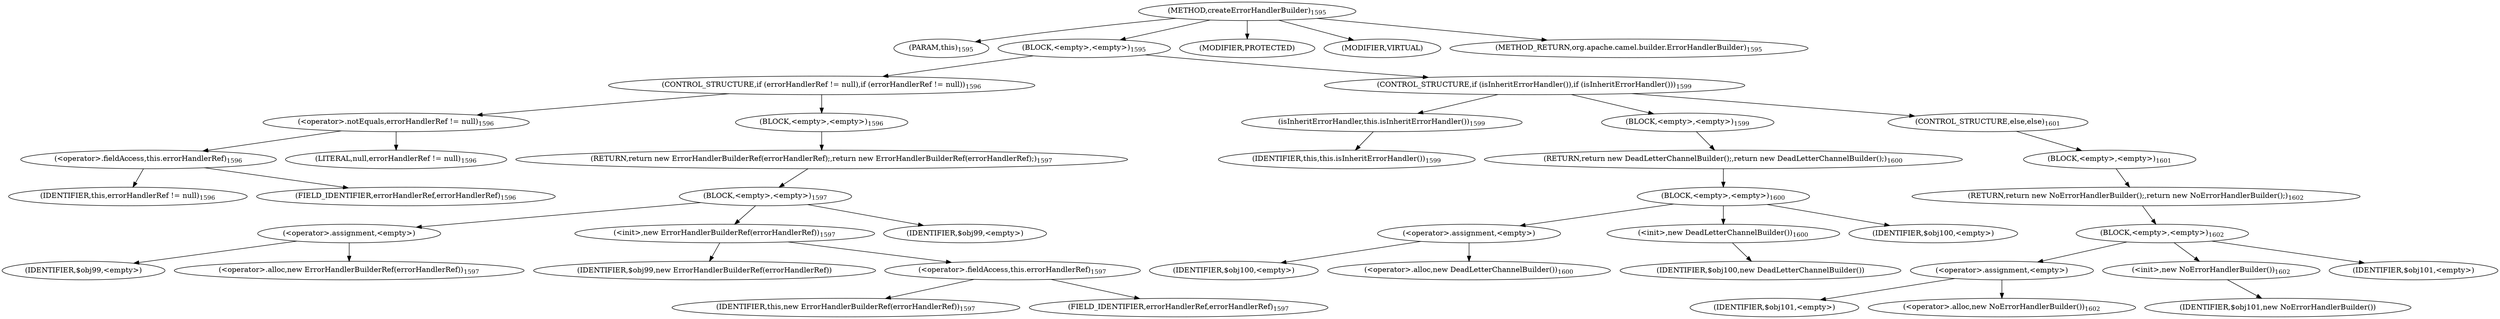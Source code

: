 digraph "createErrorHandlerBuilder" {  
"3041" [label = <(METHOD,createErrorHandlerBuilder)<SUB>1595</SUB>> ]
"436" [label = <(PARAM,this)<SUB>1595</SUB>> ]
"3042" [label = <(BLOCK,&lt;empty&gt;,&lt;empty&gt;)<SUB>1595</SUB>> ]
"3043" [label = <(CONTROL_STRUCTURE,if (errorHandlerRef != null),if (errorHandlerRef != null))<SUB>1596</SUB>> ]
"3044" [label = <(&lt;operator&gt;.notEquals,errorHandlerRef != null)<SUB>1596</SUB>> ]
"3045" [label = <(&lt;operator&gt;.fieldAccess,this.errorHandlerRef)<SUB>1596</SUB>> ]
"3046" [label = <(IDENTIFIER,this,errorHandlerRef != null)<SUB>1596</SUB>> ]
"3047" [label = <(FIELD_IDENTIFIER,errorHandlerRef,errorHandlerRef)<SUB>1596</SUB>> ]
"3048" [label = <(LITERAL,null,errorHandlerRef != null)<SUB>1596</SUB>> ]
"3049" [label = <(BLOCK,&lt;empty&gt;,&lt;empty&gt;)<SUB>1596</SUB>> ]
"3050" [label = <(RETURN,return new ErrorHandlerBuilderRef(errorHandlerRef);,return new ErrorHandlerBuilderRef(errorHandlerRef);)<SUB>1597</SUB>> ]
"3051" [label = <(BLOCK,&lt;empty&gt;,&lt;empty&gt;)<SUB>1597</SUB>> ]
"3052" [label = <(&lt;operator&gt;.assignment,&lt;empty&gt;)> ]
"3053" [label = <(IDENTIFIER,$obj99,&lt;empty&gt;)> ]
"3054" [label = <(&lt;operator&gt;.alloc,new ErrorHandlerBuilderRef(errorHandlerRef))<SUB>1597</SUB>> ]
"3055" [label = <(&lt;init&gt;,new ErrorHandlerBuilderRef(errorHandlerRef))<SUB>1597</SUB>> ]
"3056" [label = <(IDENTIFIER,$obj99,new ErrorHandlerBuilderRef(errorHandlerRef))> ]
"3057" [label = <(&lt;operator&gt;.fieldAccess,this.errorHandlerRef)<SUB>1597</SUB>> ]
"3058" [label = <(IDENTIFIER,this,new ErrorHandlerBuilderRef(errorHandlerRef))<SUB>1597</SUB>> ]
"3059" [label = <(FIELD_IDENTIFIER,errorHandlerRef,errorHandlerRef)<SUB>1597</SUB>> ]
"3060" [label = <(IDENTIFIER,$obj99,&lt;empty&gt;)> ]
"3061" [label = <(CONTROL_STRUCTURE,if (isInheritErrorHandler()),if (isInheritErrorHandler()))<SUB>1599</SUB>> ]
"3062" [label = <(isInheritErrorHandler,this.isInheritErrorHandler())<SUB>1599</SUB>> ]
"435" [label = <(IDENTIFIER,this,this.isInheritErrorHandler())<SUB>1599</SUB>> ]
"3063" [label = <(BLOCK,&lt;empty&gt;,&lt;empty&gt;)<SUB>1599</SUB>> ]
"3064" [label = <(RETURN,return new DeadLetterChannelBuilder();,return new DeadLetterChannelBuilder();)<SUB>1600</SUB>> ]
"3065" [label = <(BLOCK,&lt;empty&gt;,&lt;empty&gt;)<SUB>1600</SUB>> ]
"3066" [label = <(&lt;operator&gt;.assignment,&lt;empty&gt;)> ]
"3067" [label = <(IDENTIFIER,$obj100,&lt;empty&gt;)> ]
"3068" [label = <(&lt;operator&gt;.alloc,new DeadLetterChannelBuilder())<SUB>1600</SUB>> ]
"3069" [label = <(&lt;init&gt;,new DeadLetterChannelBuilder())<SUB>1600</SUB>> ]
"3070" [label = <(IDENTIFIER,$obj100,new DeadLetterChannelBuilder())> ]
"3071" [label = <(IDENTIFIER,$obj100,&lt;empty&gt;)> ]
"3072" [label = <(CONTROL_STRUCTURE,else,else)<SUB>1601</SUB>> ]
"3073" [label = <(BLOCK,&lt;empty&gt;,&lt;empty&gt;)<SUB>1601</SUB>> ]
"3074" [label = <(RETURN,return new NoErrorHandlerBuilder();,return new NoErrorHandlerBuilder();)<SUB>1602</SUB>> ]
"3075" [label = <(BLOCK,&lt;empty&gt;,&lt;empty&gt;)<SUB>1602</SUB>> ]
"3076" [label = <(&lt;operator&gt;.assignment,&lt;empty&gt;)> ]
"3077" [label = <(IDENTIFIER,$obj101,&lt;empty&gt;)> ]
"3078" [label = <(&lt;operator&gt;.alloc,new NoErrorHandlerBuilder())<SUB>1602</SUB>> ]
"3079" [label = <(&lt;init&gt;,new NoErrorHandlerBuilder())<SUB>1602</SUB>> ]
"3080" [label = <(IDENTIFIER,$obj101,new NoErrorHandlerBuilder())> ]
"3081" [label = <(IDENTIFIER,$obj101,&lt;empty&gt;)> ]
"3082" [label = <(MODIFIER,PROTECTED)> ]
"3083" [label = <(MODIFIER,VIRTUAL)> ]
"3084" [label = <(METHOD_RETURN,org.apache.camel.builder.ErrorHandlerBuilder)<SUB>1595</SUB>> ]
  "3041" -> "436" 
  "3041" -> "3042" 
  "3041" -> "3082" 
  "3041" -> "3083" 
  "3041" -> "3084" 
  "3042" -> "3043" 
  "3042" -> "3061" 
  "3043" -> "3044" 
  "3043" -> "3049" 
  "3044" -> "3045" 
  "3044" -> "3048" 
  "3045" -> "3046" 
  "3045" -> "3047" 
  "3049" -> "3050" 
  "3050" -> "3051" 
  "3051" -> "3052" 
  "3051" -> "3055" 
  "3051" -> "3060" 
  "3052" -> "3053" 
  "3052" -> "3054" 
  "3055" -> "3056" 
  "3055" -> "3057" 
  "3057" -> "3058" 
  "3057" -> "3059" 
  "3061" -> "3062" 
  "3061" -> "3063" 
  "3061" -> "3072" 
  "3062" -> "435" 
  "3063" -> "3064" 
  "3064" -> "3065" 
  "3065" -> "3066" 
  "3065" -> "3069" 
  "3065" -> "3071" 
  "3066" -> "3067" 
  "3066" -> "3068" 
  "3069" -> "3070" 
  "3072" -> "3073" 
  "3073" -> "3074" 
  "3074" -> "3075" 
  "3075" -> "3076" 
  "3075" -> "3079" 
  "3075" -> "3081" 
  "3076" -> "3077" 
  "3076" -> "3078" 
  "3079" -> "3080" 
}
